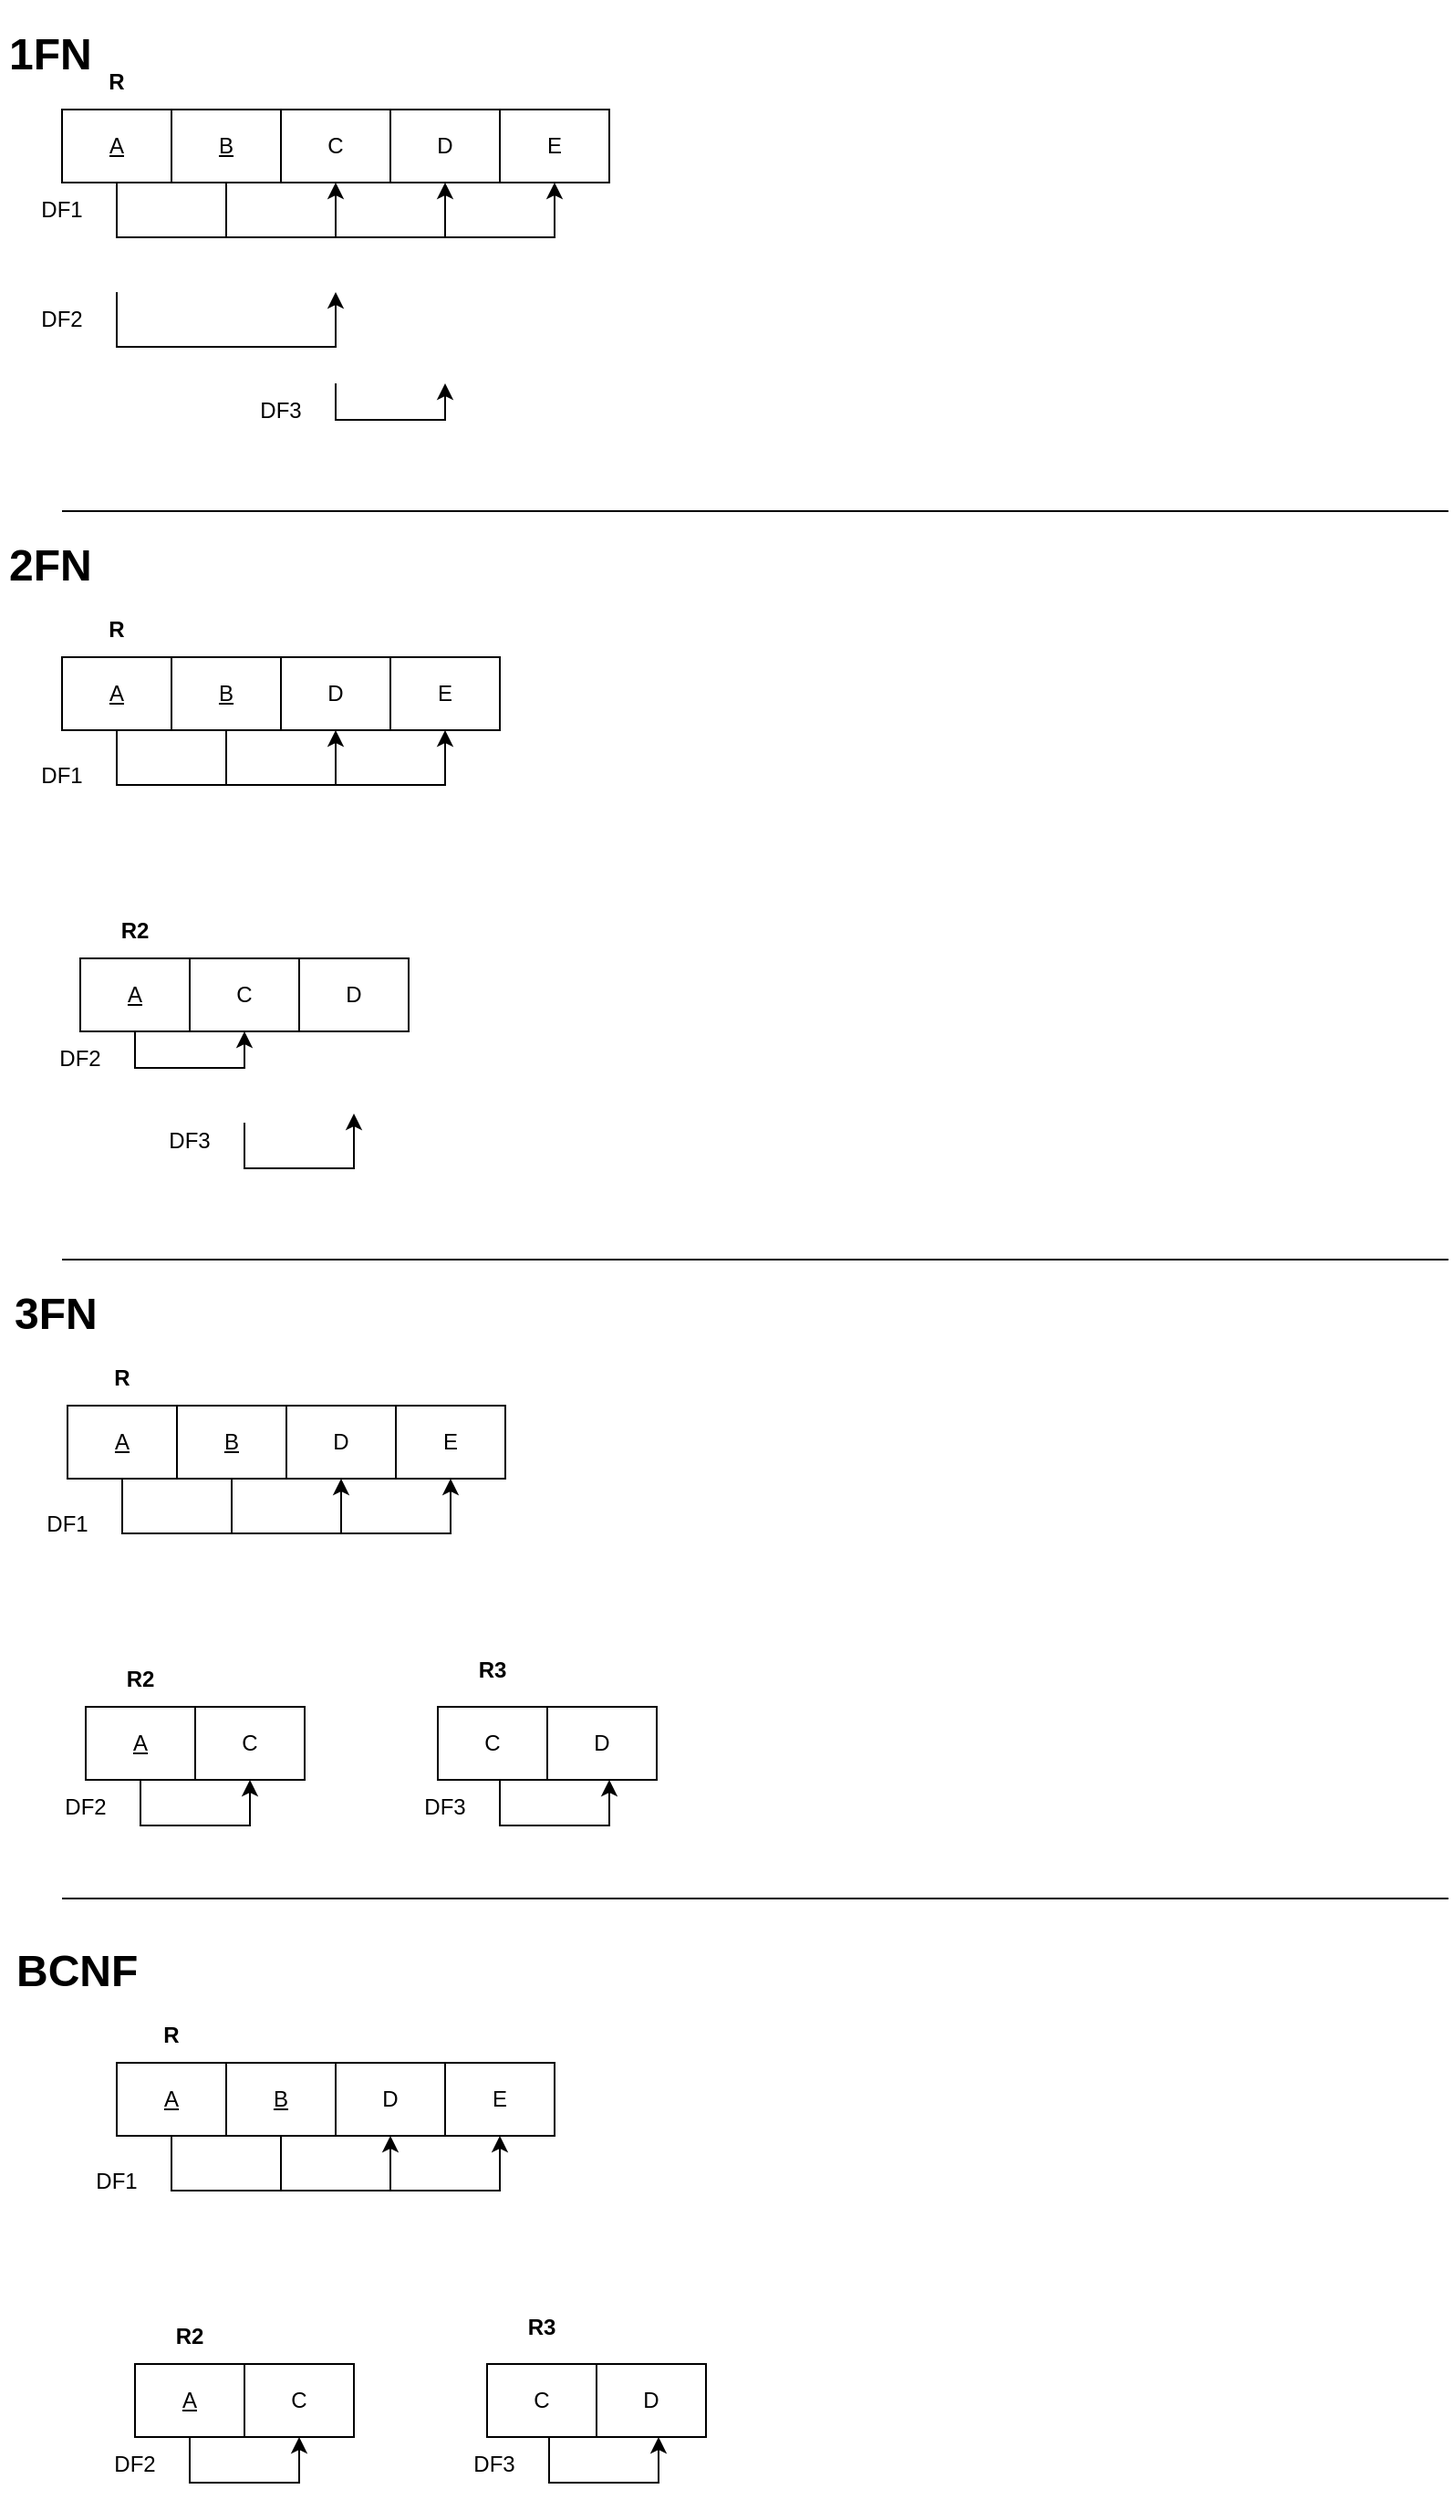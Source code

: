 <mxfile version="17.2.4" type="google"><diagram id="NLdsWU8JgWxUqWX8pKxo" name="Page-1"><mxGraphModel grid="1" page="1" gridSize="10" guides="1" tooltips="1" connect="1" arrows="1" fold="1" pageScale="1" pageWidth="827" pageHeight="1169" math="0" shadow="0"><root><mxCell id="0"/><mxCell id="1" parent="0"/><mxCell id="ddFyG5otOk4gVr9gfowb-1" value="&lt;u&gt;A&lt;/u&gt;" style="rounded=0;whiteSpace=wrap;html=1;" vertex="1" parent="1"><mxGeometry x="40" y="60" width="60" height="40" as="geometry"/></mxCell><mxCell id="ddFyG5otOk4gVr9gfowb-4" value="&lt;b&gt;R&lt;/b&gt;" style="text;html=1;strokeColor=none;fillColor=none;align=center;verticalAlign=middle;whiteSpace=wrap;rounded=0;" vertex="1" parent="1"><mxGeometry x="40" y="30" width="60" height="30" as="geometry"/></mxCell><mxCell id="ddFyG5otOk4gVr9gfowb-5" value="&lt;u&gt;B&lt;/u&gt;" style="rounded=0;whiteSpace=wrap;html=1;" vertex="1" parent="1"><mxGeometry x="100" y="60" width="60" height="40" as="geometry"/></mxCell><mxCell id="ddFyG5otOk4gVr9gfowb-6" value="C" style="rounded=0;whiteSpace=wrap;html=1;" vertex="1" parent="1"><mxGeometry x="160" y="60" width="60" height="40" as="geometry"/></mxCell><mxCell id="ddFyG5otOk4gVr9gfowb-7" value="D" style="rounded=0;whiteSpace=wrap;html=1;" vertex="1" parent="1"><mxGeometry x="220" y="60" width="60" height="40" as="geometry"/></mxCell><mxCell id="ddFyG5otOk4gVr9gfowb-8" value="E" style="rounded=0;whiteSpace=wrap;html=1;" vertex="1" parent="1"><mxGeometry x="280" y="60" width="60" height="40" as="geometry"/></mxCell><mxCell id="ddFyG5otOk4gVr9gfowb-9" value="" style="endArrow=classic;html=1;rounded=0;exitX=0.5;exitY=1;exitDx=0;exitDy=0;entryX=0.5;entryY=1;entryDx=0;entryDy=0;" edge="1" parent="1" source="ddFyG5otOk4gVr9gfowb-1" target="ddFyG5otOk4gVr9gfowb-8"><mxGeometry width="50" height="50" relative="1" as="geometry"><mxPoint x="80" y="200" as="sourcePoint"/><mxPoint x="130" y="150" as="targetPoint"/><Array as="points"><mxPoint x="70" y="130"/><mxPoint x="310" y="130"/></Array></mxGeometry></mxCell><mxCell id="ddFyG5otOk4gVr9gfowb-10" value="" style="endArrow=none;html=1;rounded=0;" edge="1" parent="1"><mxGeometry width="50" height="50" relative="1" as="geometry"><mxPoint x="130" y="100" as="sourcePoint"/><mxPoint x="130" y="130" as="targetPoint"/></mxGeometry></mxCell><mxCell id="ddFyG5otOk4gVr9gfowb-11" value="" style="endArrow=classic;html=1;rounded=0;entryX=0.5;entryY=1;entryDx=0;entryDy=0;" edge="1" parent="1" target="ddFyG5otOk4gVr9gfowb-6"><mxGeometry width="50" height="50" relative="1" as="geometry"><mxPoint x="190" y="130" as="sourcePoint"/><mxPoint x="440" y="130" as="targetPoint"/></mxGeometry></mxCell><mxCell id="ddFyG5otOk4gVr9gfowb-12" value="" style="endArrow=classic;html=1;rounded=0;entryX=0.5;entryY=1;entryDx=0;entryDy=0;" edge="1" parent="1" target="ddFyG5otOk4gVr9gfowb-7"><mxGeometry width="50" height="50" relative="1" as="geometry"><mxPoint x="250" y="130" as="sourcePoint"/><mxPoint x="440" y="130" as="targetPoint"/></mxGeometry></mxCell><mxCell id="ddFyG5otOk4gVr9gfowb-13" value="DF1" style="text;html=1;strokeColor=none;fillColor=none;align=center;verticalAlign=middle;whiteSpace=wrap;rounded=0;" vertex="1" parent="1"><mxGeometry x="10" y="100" width="60" height="30" as="geometry"/></mxCell><mxCell id="ddFyG5otOk4gVr9gfowb-14" value="" style="endArrow=classic;html=1;rounded=0;" edge="1" parent="1"><mxGeometry width="50" height="50" relative="1" as="geometry"><mxPoint x="70" y="160" as="sourcePoint"/><mxPoint x="190" y="160" as="targetPoint"/><Array as="points"><mxPoint x="70" y="190"/><mxPoint x="190" y="190"/></Array></mxGeometry></mxCell><mxCell id="ddFyG5otOk4gVr9gfowb-15" value="DF2" style="text;html=1;strokeColor=none;fillColor=none;align=center;verticalAlign=middle;whiteSpace=wrap;rounded=0;" vertex="1" parent="1"><mxGeometry x="10" y="160" width="60" height="30" as="geometry"/></mxCell><mxCell id="ddFyG5otOk4gVr9gfowb-16" value="" style="endArrow=classic;html=1;rounded=0;" edge="1" parent="1"><mxGeometry width="50" height="50" relative="1" as="geometry"><mxPoint x="190" y="210" as="sourcePoint"/><mxPoint x="250" y="210" as="targetPoint"/><Array as="points"><mxPoint x="190" y="230"/><mxPoint x="250" y="230"/></Array></mxGeometry></mxCell><mxCell id="ddFyG5otOk4gVr9gfowb-17" value="DF3" style="text;html=1;strokeColor=none;fillColor=none;align=center;verticalAlign=middle;whiteSpace=wrap;rounded=0;" vertex="1" parent="1"><mxGeometry x="130" y="210" width="60" height="30" as="geometry"/></mxCell><mxCell id="ddFyG5otOk4gVr9gfowb-18" value="" style="endArrow=none;html=1;rounded=0;" edge="1" parent="1"><mxGeometry width="50" height="50" relative="1" as="geometry"><mxPoint x="40" y="280" as="sourcePoint"/><mxPoint x="800" y="280" as="targetPoint"/></mxGeometry></mxCell><mxCell id="ddFyG5otOk4gVr9gfowb-19" value="&lt;u&gt;A&lt;/u&gt;" style="rounded=0;whiteSpace=wrap;html=1;" vertex="1" parent="1"><mxGeometry x="40" y="360" width="60" height="40" as="geometry"/></mxCell><mxCell id="ddFyG5otOk4gVr9gfowb-20" value="&lt;u&gt;B&lt;/u&gt;" style="rounded=0;whiteSpace=wrap;html=1;" vertex="1" parent="1"><mxGeometry x="100" y="360" width="60" height="40" as="geometry"/></mxCell><mxCell id="ddFyG5otOk4gVr9gfowb-21" value="D" style="rounded=0;whiteSpace=wrap;html=1;" vertex="1" parent="1"><mxGeometry x="160" y="360" width="60" height="40" as="geometry"/></mxCell><mxCell id="ddFyG5otOk4gVr9gfowb-22" value="E" style="rounded=0;whiteSpace=wrap;html=1;" vertex="1" parent="1"><mxGeometry x="220" y="360" width="60" height="40" as="geometry"/></mxCell><mxCell id="ddFyG5otOk4gVr9gfowb-23" value="&lt;b&gt;R&lt;/b&gt;" style="text;html=1;strokeColor=none;fillColor=none;align=center;verticalAlign=middle;whiteSpace=wrap;rounded=0;" vertex="1" parent="1"><mxGeometry x="40" y="330" width="60" height="30" as="geometry"/></mxCell><mxCell id="ddFyG5otOk4gVr9gfowb-24" value="" style="endArrow=classic;html=1;rounded=0;exitX=0.5;exitY=1;exitDx=0;exitDy=0;entryX=0.5;entryY=1;entryDx=0;entryDy=0;" edge="1" parent="1" source="ddFyG5otOk4gVr9gfowb-19" target="ddFyG5otOk4gVr9gfowb-22"><mxGeometry width="50" height="50" relative="1" as="geometry"><mxPoint x="350" y="260" as="sourcePoint"/><mxPoint x="400" y="210" as="targetPoint"/><Array as="points"><mxPoint x="70" y="430"/><mxPoint x="250" y="430"/></Array></mxGeometry></mxCell><mxCell id="ddFyG5otOk4gVr9gfowb-25" value="" style="endArrow=none;html=1;rounded=0;exitX=0.5;exitY=1;exitDx=0;exitDy=0;" edge="1" parent="1" source="ddFyG5otOk4gVr9gfowb-20"><mxGeometry width="50" height="50" relative="1" as="geometry"><mxPoint x="350" y="260" as="sourcePoint"/><mxPoint x="130" y="430" as="targetPoint"/></mxGeometry></mxCell><mxCell id="ddFyG5otOk4gVr9gfowb-26" value="" style="endArrow=classic;html=1;rounded=0;entryX=0.5;entryY=1;entryDx=0;entryDy=0;" edge="1" parent="1" target="ddFyG5otOk4gVr9gfowb-21"><mxGeometry width="50" height="50" relative="1" as="geometry"><mxPoint x="190" y="430" as="sourcePoint"/><mxPoint x="400" y="210" as="targetPoint"/></mxGeometry></mxCell><mxCell id="ddFyG5otOk4gVr9gfowb-27" value="C" style="rounded=0;whiteSpace=wrap;html=1;" vertex="1" parent="1"><mxGeometry x="110" y="525" width="60" height="40" as="geometry"/></mxCell><mxCell id="ddFyG5otOk4gVr9gfowb-28" value="&lt;u&gt;A&lt;/u&gt;" style="rounded=0;whiteSpace=wrap;html=1;" vertex="1" parent="1"><mxGeometry x="50" y="525" width="60" height="40" as="geometry"/></mxCell><mxCell id="ddFyG5otOk4gVr9gfowb-29" value="&lt;b&gt;R2&lt;/b&gt;" style="text;html=1;strokeColor=none;fillColor=none;align=center;verticalAlign=middle;whiteSpace=wrap;rounded=0;" vertex="1" parent="1"><mxGeometry x="50" y="495" width="60" height="30" as="geometry"/></mxCell><mxCell id="ddFyG5otOk4gVr9gfowb-30" value="" style="endArrow=classic;html=1;rounded=0;exitX=0.5;exitY=1;exitDx=0;exitDy=0;entryX=0.5;entryY=1;entryDx=0;entryDy=0;" edge="1" parent="1" source="ddFyG5otOk4gVr9gfowb-28" target="ddFyG5otOk4gVr9gfowb-27"><mxGeometry width="50" height="50" relative="1" as="geometry"><mxPoint x="90" y="635" as="sourcePoint"/><mxPoint x="140" y="585" as="targetPoint"/><Array as="points"><mxPoint x="80" y="585"/><mxPoint x="140" y="585"/></Array></mxGeometry></mxCell><mxCell id="ddFyG5otOk4gVr9gfowb-31" value="" style="endArrow=classic;html=1;rounded=0;" edge="1" parent="1"><mxGeometry width="50" height="50" relative="1" as="geometry"><mxPoint x="140" y="615" as="sourcePoint"/><mxPoint x="200" y="610" as="targetPoint"/><Array as="points"><mxPoint x="140" y="640"/><mxPoint x="200" y="640"/></Array></mxGeometry></mxCell><mxCell id="ddFyG5otOk4gVr9gfowb-32" value="D" style="rounded=0;whiteSpace=wrap;html=1;" vertex="1" parent="1"><mxGeometry x="170" y="525" width="60" height="40" as="geometry"/></mxCell><mxCell id="ddFyG5otOk4gVr9gfowb-33" value="DF2" style="text;html=1;strokeColor=none;fillColor=none;align=center;verticalAlign=middle;whiteSpace=wrap;rounded=0;" vertex="1" parent="1"><mxGeometry x="20" y="565" width="60" height="30" as="geometry"/></mxCell><mxCell id="ddFyG5otOk4gVr9gfowb-34" value="DF3" style="text;html=1;strokeColor=none;fillColor=none;align=center;verticalAlign=middle;whiteSpace=wrap;rounded=0;" vertex="1" parent="1"><mxGeometry x="80" y="610" width="60" height="30" as="geometry"/></mxCell><mxCell id="ddFyG5otOk4gVr9gfowb-35" value="DF1" style="text;html=1;strokeColor=none;fillColor=none;align=center;verticalAlign=middle;whiteSpace=wrap;rounded=0;" vertex="1" parent="1"><mxGeometry x="10" y="410" width="60" height="30" as="geometry"/></mxCell><mxCell id="ddFyG5otOk4gVr9gfowb-37" value="" style="endArrow=none;html=1;rounded=0;" edge="1" parent="1"><mxGeometry width="50" height="50" relative="1" as="geometry"><mxPoint x="40" y="690" as="sourcePoint"/><mxPoint x="800" y="690" as="targetPoint"/></mxGeometry></mxCell><mxCell id="AlG7MND78kMXjNcz4e8m-1" value="&lt;h1&gt;1FN&lt;/h1&gt;" style="text;html=1;strokeColor=none;fillColor=none;spacing=5;spacingTop=-20;whiteSpace=wrap;overflow=hidden;rounded=0;" vertex="1" parent="1"><mxGeometry x="6" y="10" width="60" height="40" as="geometry"/></mxCell><mxCell id="AlG7MND78kMXjNcz4e8m-2" value="&lt;h1&gt;2FN&lt;/h1&gt;" style="text;html=1;strokeColor=none;fillColor=none;spacing=5;spacingTop=-20;whiteSpace=wrap;overflow=hidden;rounded=0;" vertex="1" parent="1"><mxGeometry x="6" y="290" width="60" height="40" as="geometry"/></mxCell><mxCell id="AlG7MND78kMXjNcz4e8m-3" value="&lt;u&gt;A&lt;/u&gt;" style="rounded=0;whiteSpace=wrap;html=1;" vertex="1" parent="1"><mxGeometry x="43" y="770" width="60" height="40" as="geometry"/></mxCell><mxCell id="AlG7MND78kMXjNcz4e8m-4" value="&lt;u&gt;B&lt;/u&gt;" style="rounded=0;whiteSpace=wrap;html=1;" vertex="1" parent="1"><mxGeometry x="103" y="770" width="60" height="40" as="geometry"/></mxCell><mxCell id="AlG7MND78kMXjNcz4e8m-5" value="D" style="rounded=0;whiteSpace=wrap;html=1;" vertex="1" parent="1"><mxGeometry x="163" y="770" width="60" height="40" as="geometry"/></mxCell><mxCell id="AlG7MND78kMXjNcz4e8m-6" value="E" style="rounded=0;whiteSpace=wrap;html=1;" vertex="1" parent="1"><mxGeometry x="223" y="770" width="60" height="40" as="geometry"/></mxCell><mxCell id="AlG7MND78kMXjNcz4e8m-7" value="&lt;b&gt;R&lt;/b&gt;" style="text;html=1;strokeColor=none;fillColor=none;align=center;verticalAlign=middle;whiteSpace=wrap;rounded=0;" vertex="1" parent="1"><mxGeometry x="43" y="740" width="60" height="30" as="geometry"/></mxCell><mxCell id="AlG7MND78kMXjNcz4e8m-8" value="" style="endArrow=classic;html=1;rounded=0;exitX=0.5;exitY=1;exitDx=0;exitDy=0;entryX=0.5;entryY=1;entryDx=0;entryDy=0;" edge="1" parent="1" source="AlG7MND78kMXjNcz4e8m-3" target="AlG7MND78kMXjNcz4e8m-6"><mxGeometry width="50" height="50" relative="1" as="geometry"><mxPoint x="353" y="670" as="sourcePoint"/><mxPoint x="403" y="620" as="targetPoint"/><Array as="points"><mxPoint x="73" y="840"/><mxPoint x="253" y="840"/></Array></mxGeometry></mxCell><mxCell id="AlG7MND78kMXjNcz4e8m-9" value="" style="endArrow=none;html=1;rounded=0;exitX=0.5;exitY=1;exitDx=0;exitDy=0;" edge="1" parent="1" source="AlG7MND78kMXjNcz4e8m-4"><mxGeometry width="50" height="50" relative="1" as="geometry"><mxPoint x="353" y="670" as="sourcePoint"/><mxPoint x="133" y="840" as="targetPoint"/></mxGeometry></mxCell><mxCell id="AlG7MND78kMXjNcz4e8m-10" value="" style="endArrow=classic;html=1;rounded=0;entryX=0.5;entryY=1;entryDx=0;entryDy=0;" edge="1" parent="1" target="AlG7MND78kMXjNcz4e8m-5"><mxGeometry width="50" height="50" relative="1" as="geometry"><mxPoint x="193" y="840" as="sourcePoint"/><mxPoint x="403" y="620" as="targetPoint"/></mxGeometry></mxCell><mxCell id="AlG7MND78kMXjNcz4e8m-11" value="C" style="rounded=0;whiteSpace=wrap;html=1;" vertex="1" parent="1"><mxGeometry x="113" y="935" width="60" height="40" as="geometry"/></mxCell><mxCell id="AlG7MND78kMXjNcz4e8m-12" value="&lt;u&gt;A&lt;/u&gt;" style="rounded=0;whiteSpace=wrap;html=1;" vertex="1" parent="1"><mxGeometry x="53" y="935" width="60" height="40" as="geometry"/></mxCell><mxCell id="AlG7MND78kMXjNcz4e8m-13" value="&lt;b&gt;R2&lt;/b&gt;" style="text;html=1;strokeColor=none;fillColor=none;align=center;verticalAlign=middle;whiteSpace=wrap;rounded=0;" vertex="1" parent="1"><mxGeometry x="53" y="905" width="60" height="30" as="geometry"/></mxCell><mxCell id="AlG7MND78kMXjNcz4e8m-14" value="" style="endArrow=classic;html=1;rounded=0;exitX=0.5;exitY=1;exitDx=0;exitDy=0;entryX=0.5;entryY=1;entryDx=0;entryDy=0;" edge="1" parent="1" source="AlG7MND78kMXjNcz4e8m-12" target="AlG7MND78kMXjNcz4e8m-11"><mxGeometry width="50" height="50" relative="1" as="geometry"><mxPoint x="93" y="1045" as="sourcePoint"/><mxPoint x="143" y="995" as="targetPoint"/><Array as="points"><mxPoint x="83" y="1000"/><mxPoint x="143" y="1000"/></Array></mxGeometry></mxCell><mxCell id="AlG7MND78kMXjNcz4e8m-15" value="" style="endArrow=classic;html=1;rounded=0;exitX=1;exitY=0;exitDx=0;exitDy=0;" edge="1" parent="1" source="AlG7MND78kMXjNcz4e8m-18"><mxGeometry width="50" height="50" relative="1" as="geometry"><mxPoint x="280" y="980" as="sourcePoint"/><mxPoint x="340" y="975" as="targetPoint"/><Array as="points"><mxPoint x="280" y="1000"/><mxPoint x="330" y="1000"/><mxPoint x="340" y="1000"/></Array></mxGeometry></mxCell><mxCell id="AlG7MND78kMXjNcz4e8m-17" value="DF2" style="text;html=1;strokeColor=none;fillColor=none;align=center;verticalAlign=middle;whiteSpace=wrap;rounded=0;" vertex="1" parent="1"><mxGeometry x="23" y="975" width="60" height="30" as="geometry"/></mxCell><mxCell id="AlG7MND78kMXjNcz4e8m-18" value="DF3" style="text;html=1;strokeColor=none;fillColor=none;align=center;verticalAlign=middle;whiteSpace=wrap;rounded=0;" vertex="1" parent="1"><mxGeometry x="220" y="975" width="60" height="30" as="geometry"/></mxCell><mxCell id="AlG7MND78kMXjNcz4e8m-19" value="DF1" style="text;html=1;strokeColor=none;fillColor=none;align=center;verticalAlign=middle;whiteSpace=wrap;rounded=0;" vertex="1" parent="1"><mxGeometry x="13" y="820" width="60" height="30" as="geometry"/></mxCell><mxCell id="AlG7MND78kMXjNcz4e8m-20" value="" style="endArrow=none;html=1;rounded=0;" edge="1" parent="1"><mxGeometry width="50" height="50" relative="1" as="geometry"><mxPoint x="40" y="1040" as="sourcePoint"/><mxPoint x="800" y="1040" as="targetPoint"/></mxGeometry></mxCell><mxCell id="AlG7MND78kMXjNcz4e8m-21" value="&lt;h1&gt;3FN&lt;/h1&gt;" style="text;html=1;strokeColor=none;fillColor=none;spacing=5;spacingTop=-20;whiteSpace=wrap;overflow=hidden;rounded=0;" vertex="1" parent="1"><mxGeometry x="9" y="700" width="60" height="40" as="geometry"/></mxCell><mxCell id="AlG7MND78kMXjNcz4e8m-22" value="C" style="rounded=0;whiteSpace=wrap;html=1;" vertex="1" parent="1"><mxGeometry x="246" y="935" width="60" height="40" as="geometry"/></mxCell><mxCell id="AlG7MND78kMXjNcz4e8m-23" value="D" style="rounded=0;whiteSpace=wrap;html=1;" vertex="1" parent="1"><mxGeometry x="306" y="935" width="60" height="40" as="geometry"/></mxCell><mxCell id="AlG7MND78kMXjNcz4e8m-24" value="&lt;b&gt;R3&lt;/b&gt;" style="text;html=1;strokeColor=none;fillColor=none;align=center;verticalAlign=middle;whiteSpace=wrap;rounded=0;" vertex="1" parent="1"><mxGeometry x="246" y="900" width="60" height="30" as="geometry"/></mxCell><mxCell id="AlG7MND78kMXjNcz4e8m-25" value="&lt;h1&gt;BCNF&lt;/h1&gt;" style="text;html=1;strokeColor=none;fillColor=none;spacing=5;spacingTop=-20;whiteSpace=wrap;overflow=hidden;rounded=0;" vertex="1" parent="1"><mxGeometry x="10" y="1060" width="74" height="40" as="geometry"/></mxCell><mxCell id="AlG7MND78kMXjNcz4e8m-26" value="&lt;u&gt;A&lt;/u&gt;" style="rounded=0;whiteSpace=wrap;html=1;" vertex="1" parent="1"><mxGeometry x="70" y="1130" width="60" height="40" as="geometry"/></mxCell><mxCell id="AlG7MND78kMXjNcz4e8m-27" value="&lt;u&gt;B&lt;/u&gt;" style="rounded=0;whiteSpace=wrap;html=1;" vertex="1" parent="1"><mxGeometry x="130" y="1130" width="60" height="40" as="geometry"/></mxCell><mxCell id="AlG7MND78kMXjNcz4e8m-28" value="D" style="rounded=0;whiteSpace=wrap;html=1;" vertex="1" parent="1"><mxGeometry x="190" y="1130" width="60" height="40" as="geometry"/></mxCell><mxCell id="AlG7MND78kMXjNcz4e8m-29" value="E" style="rounded=0;whiteSpace=wrap;html=1;" vertex="1" parent="1"><mxGeometry x="250" y="1130" width="60" height="40" as="geometry"/></mxCell><mxCell id="AlG7MND78kMXjNcz4e8m-30" value="&lt;b&gt;R&lt;/b&gt;" style="text;html=1;strokeColor=none;fillColor=none;align=center;verticalAlign=middle;whiteSpace=wrap;rounded=0;" vertex="1" parent="1"><mxGeometry x="70" y="1100" width="60" height="30" as="geometry"/></mxCell><mxCell id="AlG7MND78kMXjNcz4e8m-31" value="" style="endArrow=classic;html=1;rounded=0;exitX=0.5;exitY=1;exitDx=0;exitDy=0;entryX=0.5;entryY=1;entryDx=0;entryDy=0;" edge="1" parent="1" source="AlG7MND78kMXjNcz4e8m-26" target="AlG7MND78kMXjNcz4e8m-29"><mxGeometry width="50" height="50" relative="1" as="geometry"><mxPoint x="380" y="1030" as="sourcePoint"/><mxPoint x="430" y="980" as="targetPoint"/><Array as="points"><mxPoint x="100" y="1200"/><mxPoint x="280" y="1200"/></Array></mxGeometry></mxCell><mxCell id="AlG7MND78kMXjNcz4e8m-32" value="" style="endArrow=none;html=1;rounded=0;exitX=0.5;exitY=1;exitDx=0;exitDy=0;" edge="1" parent="1" source="AlG7MND78kMXjNcz4e8m-27"><mxGeometry width="50" height="50" relative="1" as="geometry"><mxPoint x="380" y="1030" as="sourcePoint"/><mxPoint x="160" y="1200" as="targetPoint"/></mxGeometry></mxCell><mxCell id="AlG7MND78kMXjNcz4e8m-33" value="" style="endArrow=classic;html=1;rounded=0;entryX=0.5;entryY=1;entryDx=0;entryDy=0;" edge="1" parent="1" target="AlG7MND78kMXjNcz4e8m-28"><mxGeometry width="50" height="50" relative="1" as="geometry"><mxPoint x="220" y="1200" as="sourcePoint"/><mxPoint x="430" y="980" as="targetPoint"/></mxGeometry></mxCell><mxCell id="AlG7MND78kMXjNcz4e8m-34" value="C" style="rounded=0;whiteSpace=wrap;html=1;" vertex="1" parent="1"><mxGeometry x="140" y="1295" width="60" height="40" as="geometry"/></mxCell><mxCell id="AlG7MND78kMXjNcz4e8m-35" value="&lt;u&gt;A&lt;/u&gt;" style="rounded=0;whiteSpace=wrap;html=1;" vertex="1" parent="1"><mxGeometry x="80" y="1295" width="60" height="40" as="geometry"/></mxCell><mxCell id="AlG7MND78kMXjNcz4e8m-36" value="&lt;b&gt;R2&lt;/b&gt;" style="text;html=1;strokeColor=none;fillColor=none;align=center;verticalAlign=middle;whiteSpace=wrap;rounded=0;" vertex="1" parent="1"><mxGeometry x="80" y="1265" width="60" height="30" as="geometry"/></mxCell><mxCell id="AlG7MND78kMXjNcz4e8m-37" value="" style="endArrow=classic;html=1;rounded=0;exitX=0.5;exitY=1;exitDx=0;exitDy=0;entryX=0.5;entryY=1;entryDx=0;entryDy=0;" edge="1" parent="1" source="AlG7MND78kMXjNcz4e8m-35" target="AlG7MND78kMXjNcz4e8m-34"><mxGeometry width="50" height="50" relative="1" as="geometry"><mxPoint x="120" y="1405" as="sourcePoint"/><mxPoint x="170" y="1355" as="targetPoint"/><Array as="points"><mxPoint x="110" y="1360"/><mxPoint x="170" y="1360"/></Array></mxGeometry></mxCell><mxCell id="AlG7MND78kMXjNcz4e8m-38" value="" style="endArrow=classic;html=1;rounded=0;exitX=1;exitY=0;exitDx=0;exitDy=0;" edge="1" parent="1" source="AlG7MND78kMXjNcz4e8m-40"><mxGeometry width="50" height="50" relative="1" as="geometry"><mxPoint x="307" y="1340" as="sourcePoint"/><mxPoint x="367" y="1335" as="targetPoint"/><Array as="points"><mxPoint x="307" y="1360"/><mxPoint x="357" y="1360"/><mxPoint x="367" y="1360"/></Array></mxGeometry></mxCell><mxCell id="AlG7MND78kMXjNcz4e8m-39" value="DF2" style="text;html=1;strokeColor=none;fillColor=none;align=center;verticalAlign=middle;whiteSpace=wrap;rounded=0;" vertex="1" parent="1"><mxGeometry x="50" y="1335" width="60" height="30" as="geometry"/></mxCell><mxCell id="AlG7MND78kMXjNcz4e8m-40" value="DF3" style="text;html=1;strokeColor=none;fillColor=none;align=center;verticalAlign=middle;whiteSpace=wrap;rounded=0;" vertex="1" parent="1"><mxGeometry x="247" y="1335" width="60" height="30" as="geometry"/></mxCell><mxCell id="AlG7MND78kMXjNcz4e8m-41" value="DF1" style="text;html=1;strokeColor=none;fillColor=none;align=center;verticalAlign=middle;whiteSpace=wrap;rounded=0;" vertex="1" parent="1"><mxGeometry x="40" y="1180" width="60" height="30" as="geometry"/></mxCell><mxCell id="AlG7MND78kMXjNcz4e8m-42" value="C" style="rounded=0;whiteSpace=wrap;html=1;" vertex="1" parent="1"><mxGeometry x="273" y="1295" width="60" height="40" as="geometry"/></mxCell><mxCell id="AlG7MND78kMXjNcz4e8m-43" value="D" style="rounded=0;whiteSpace=wrap;html=1;" vertex="1" parent="1"><mxGeometry x="333" y="1295" width="60" height="40" as="geometry"/></mxCell><mxCell id="AlG7MND78kMXjNcz4e8m-44" value="&lt;b&gt;R3&lt;/b&gt;" style="text;html=1;strokeColor=none;fillColor=none;align=center;verticalAlign=middle;whiteSpace=wrap;rounded=0;" vertex="1" parent="1"><mxGeometry x="273" y="1260" width="60" height="30" as="geometry"/></mxCell></root></mxGraphModel></diagram></mxfile>